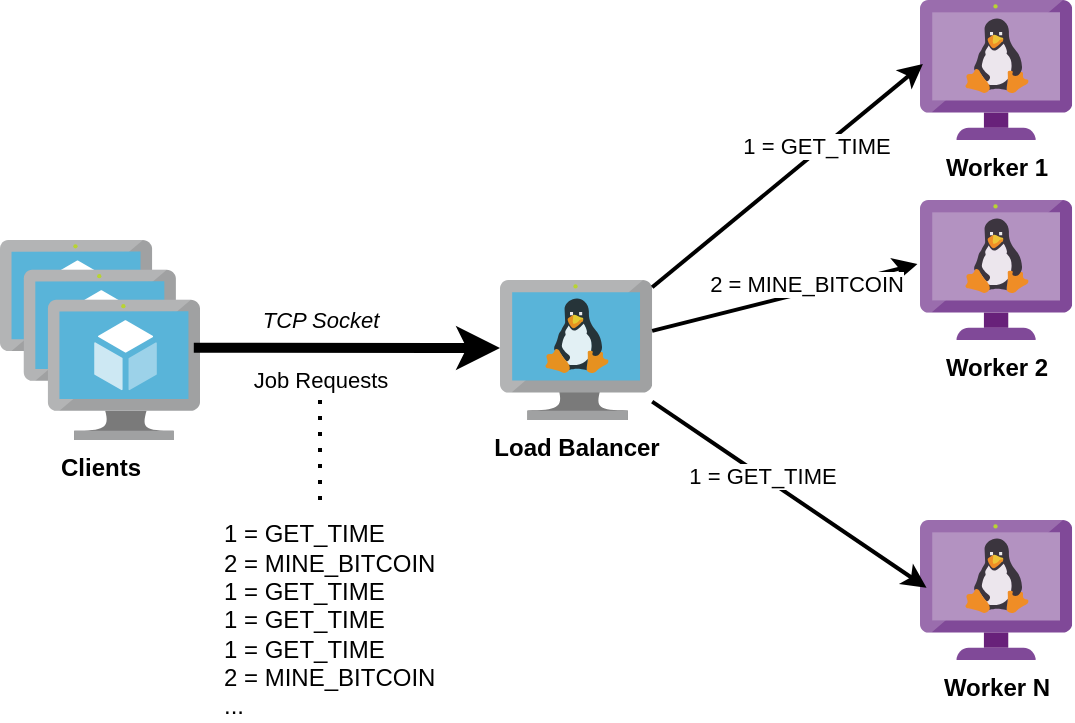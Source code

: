 <mxfile version="14.7.0" type="device"><diagram id="LdJOkmOM99pT1LEy_-cc" name="Page-1"><mxGraphModel dx="1830" dy="1004" grid="1" gridSize="10" guides="1" tooltips="1" connect="1" arrows="1" fold="1" page="1" pageScale="1" pageWidth="1100" pageHeight="850" math="0" shadow="0"><root><mxCell id="0"/><mxCell id="1" parent="0"/><mxCell id="IVgqP-jE-GVo_lg8TCEX-4" value="Load Balancer" style="aspect=fixed;html=1;points=[];align=center;image;fontSize=12;image=img/lib/mscae/VM_Linux.svg;fontStyle=1" vertex="1" parent="1"><mxGeometry x="320" y="340" width="76.09" height="70" as="geometry"/></mxCell><mxCell id="IVgqP-jE-GVo_lg8TCEX-6" value="Worker 1" style="aspect=fixed;html=1;points=[];align=center;image;fontSize=12;image=img/lib/mscae/VM_Linux_Non_Azure.svg;fontStyle=1" vertex="1" parent="1"><mxGeometry x="530" y="200" width="76.09" height="70" as="geometry"/></mxCell><mxCell id="IVgqP-jE-GVo_lg8TCEX-7" value="Worker 2" style="aspect=fixed;html=1;points=[];align=center;image;fontSize=12;image=img/lib/mscae/VM_Linux_Non_Azure.svg;fontStyle=1" vertex="1" parent="1"><mxGeometry x="530" y="300" width="76.09" height="70" as="geometry"/></mxCell><mxCell id="IVgqP-jE-GVo_lg8TCEX-8" value="&lt;b&gt;Worker N&lt;/b&gt;" style="aspect=fixed;html=1;points=[];align=center;image;fontSize=12;image=img/lib/mscae/VM_Linux_Non_Azure.svg;" vertex="1" parent="1"><mxGeometry x="530" y="460" width="76.09" height="70" as="geometry"/></mxCell><mxCell id="IVgqP-jE-GVo_lg8TCEX-9" value="" style="shape=image;html=1;verticalAlign=top;verticalLabelPosition=bottom;labelBackgroundColor=#ffffff;imageAspect=0;aspect=fixed;image=https://cdn1.iconfinder.com/data/icons/heroicons-solid/20/dots-vertical-128.png" vertex="1" parent="1"><mxGeometry x="543.05" y="400" width="50" height="50" as="geometry"/></mxCell><mxCell id="IVgqP-jE-GVo_lg8TCEX-12" value="&lt;b&gt;Clients&lt;/b&gt;" style="aspect=fixed;html=1;points=[];align=center;image;fontSize=12;image=img/lib/mscae/VM_Scale_Set.svg;" vertex="1" parent="1"><mxGeometry x="70" y="320" width="100" height="100" as="geometry"/></mxCell><mxCell id="IVgqP-jE-GVo_lg8TCEX-14" value="" style="endArrow=classic;html=1;exitX=0.969;exitY=0.539;exitDx=0;exitDy=0;exitPerimeter=0;strokeWidth=5;" edge="1" parent="1" source="IVgqP-jE-GVo_lg8TCEX-12"><mxGeometry width="50" height="50" relative="1" as="geometry"><mxPoint x="160" y="530" as="sourcePoint"/><mxPoint x="320" y="374" as="targetPoint"/><Array as="points"><mxPoint x="300" y="374"/></Array></mxGeometry></mxCell><mxCell id="IVgqP-jE-GVo_lg8TCEX-15" value="Job Requests" style="edgeLabel;html=1;align=center;verticalAlign=middle;resizable=0;points=[];" vertex="1" connectable="0" parent="IVgqP-jE-GVo_lg8TCEX-14"><mxGeometry x="0.264" y="-4" relative="1" as="geometry"><mxPoint x="-34" y="12" as="offset"/></mxGeometry></mxCell><mxCell id="IVgqP-jE-GVo_lg8TCEX-21" value="TCP Socket" style="edgeLabel;html=1;align=center;verticalAlign=middle;resizable=0;points=[];fontStyle=2" vertex="1" connectable="0" parent="IVgqP-jE-GVo_lg8TCEX-14"><mxGeometry x="0.016" y="3" relative="1" as="geometry"><mxPoint x="-15" y="-11" as="offset"/></mxGeometry></mxCell><mxCell id="IVgqP-jE-GVo_lg8TCEX-16" value="" style="endArrow=classic;html=1;strokeWidth=2;entryX=0.019;entryY=0.458;entryDx=0;entryDy=0;entryPerimeter=0;" edge="1" parent="1" source="IVgqP-jE-GVo_lg8TCEX-4" target="IVgqP-jE-GVo_lg8TCEX-6"><mxGeometry width="50" height="50" relative="1" as="geometry"><mxPoint x="210" y="260" as="sourcePoint"/><mxPoint x="260" y="210" as="targetPoint"/></mxGeometry></mxCell><mxCell id="IVgqP-jE-GVo_lg8TCEX-22" value="1 = GET_TIME" style="edgeLabel;html=1;align=center;verticalAlign=middle;resizable=0;points=[];" vertex="1" connectable="0" parent="IVgqP-jE-GVo_lg8TCEX-16"><mxGeometry x="0.23" y="3" relative="1" as="geometry"><mxPoint as="offset"/></mxGeometry></mxCell><mxCell id="IVgqP-jE-GVo_lg8TCEX-17" value="" style="endArrow=classic;html=1;strokeWidth=2;entryX=-0.017;entryY=0.458;entryDx=0;entryDy=0;entryPerimeter=0;" edge="1" parent="1" source="IVgqP-jE-GVo_lg8TCEX-4" target="IVgqP-jE-GVo_lg8TCEX-7"><mxGeometry width="50" height="50" relative="1" as="geometry"><mxPoint x="390" y="370" as="sourcePoint"/><mxPoint x="541.446" y="242.06" as="targetPoint"/></mxGeometry></mxCell><mxCell id="IVgqP-jE-GVo_lg8TCEX-23" value="2 = MINE_BITCOIN" style="edgeLabel;html=1;align=center;verticalAlign=middle;resizable=0;points=[];" vertex="1" connectable="0" parent="IVgqP-jE-GVo_lg8TCEX-17"><mxGeometry x="0.169" y="4" relative="1" as="geometry"><mxPoint as="offset"/></mxGeometry></mxCell><mxCell id="IVgqP-jE-GVo_lg8TCEX-18" value="" style="endArrow=classic;html=1;strokeWidth=2;entryX=0.043;entryY=0.484;entryDx=0;entryDy=0;entryPerimeter=0;" edge="1" parent="1" source="IVgqP-jE-GVo_lg8TCEX-4" target="IVgqP-jE-GVo_lg8TCEX-8"><mxGeometry width="50" height="50" relative="1" as="geometry"><mxPoint x="400" y="370" as="sourcePoint"/><mxPoint x="551.446" y="252.06" as="targetPoint"/></mxGeometry></mxCell><mxCell id="IVgqP-jE-GVo_lg8TCEX-24" value="1 = GET_TIME" style="edgeLabel;html=1;align=center;verticalAlign=middle;resizable=0;points=[];" vertex="1" connectable="0" parent="IVgqP-jE-GVo_lg8TCEX-18"><mxGeometry x="-0.203" relative="1" as="geometry"><mxPoint as="offset"/></mxGeometry></mxCell><mxCell id="IVgqP-jE-GVo_lg8TCEX-19" value="" style="endArrow=none;dashed=1;html=1;dashPattern=1 3;strokeWidth=2;" edge="1" parent="1"><mxGeometry width="50" height="50" relative="1" as="geometry"><mxPoint x="230" y="450" as="sourcePoint"/><mxPoint x="230" y="400" as="targetPoint"/></mxGeometry></mxCell><mxCell id="IVgqP-jE-GVo_lg8TCEX-20" value="1 = GET_TIME&lt;br&gt;2 = MINE_BITCOIN&lt;br&gt;1 = GET_TIME&lt;br&gt;1 = GET_TIME&lt;br&gt;1 = GET_TIME&lt;br&gt;2 = MINE_BITCOIN&lt;br&gt;..." style="rounded=0;whiteSpace=wrap;html=1;strokeColor=none;fillColor=none;align=left;" vertex="1" parent="1"><mxGeometry x="180" y="460" width="120" height="100" as="geometry"/></mxCell></root></mxGraphModel></diagram></mxfile>